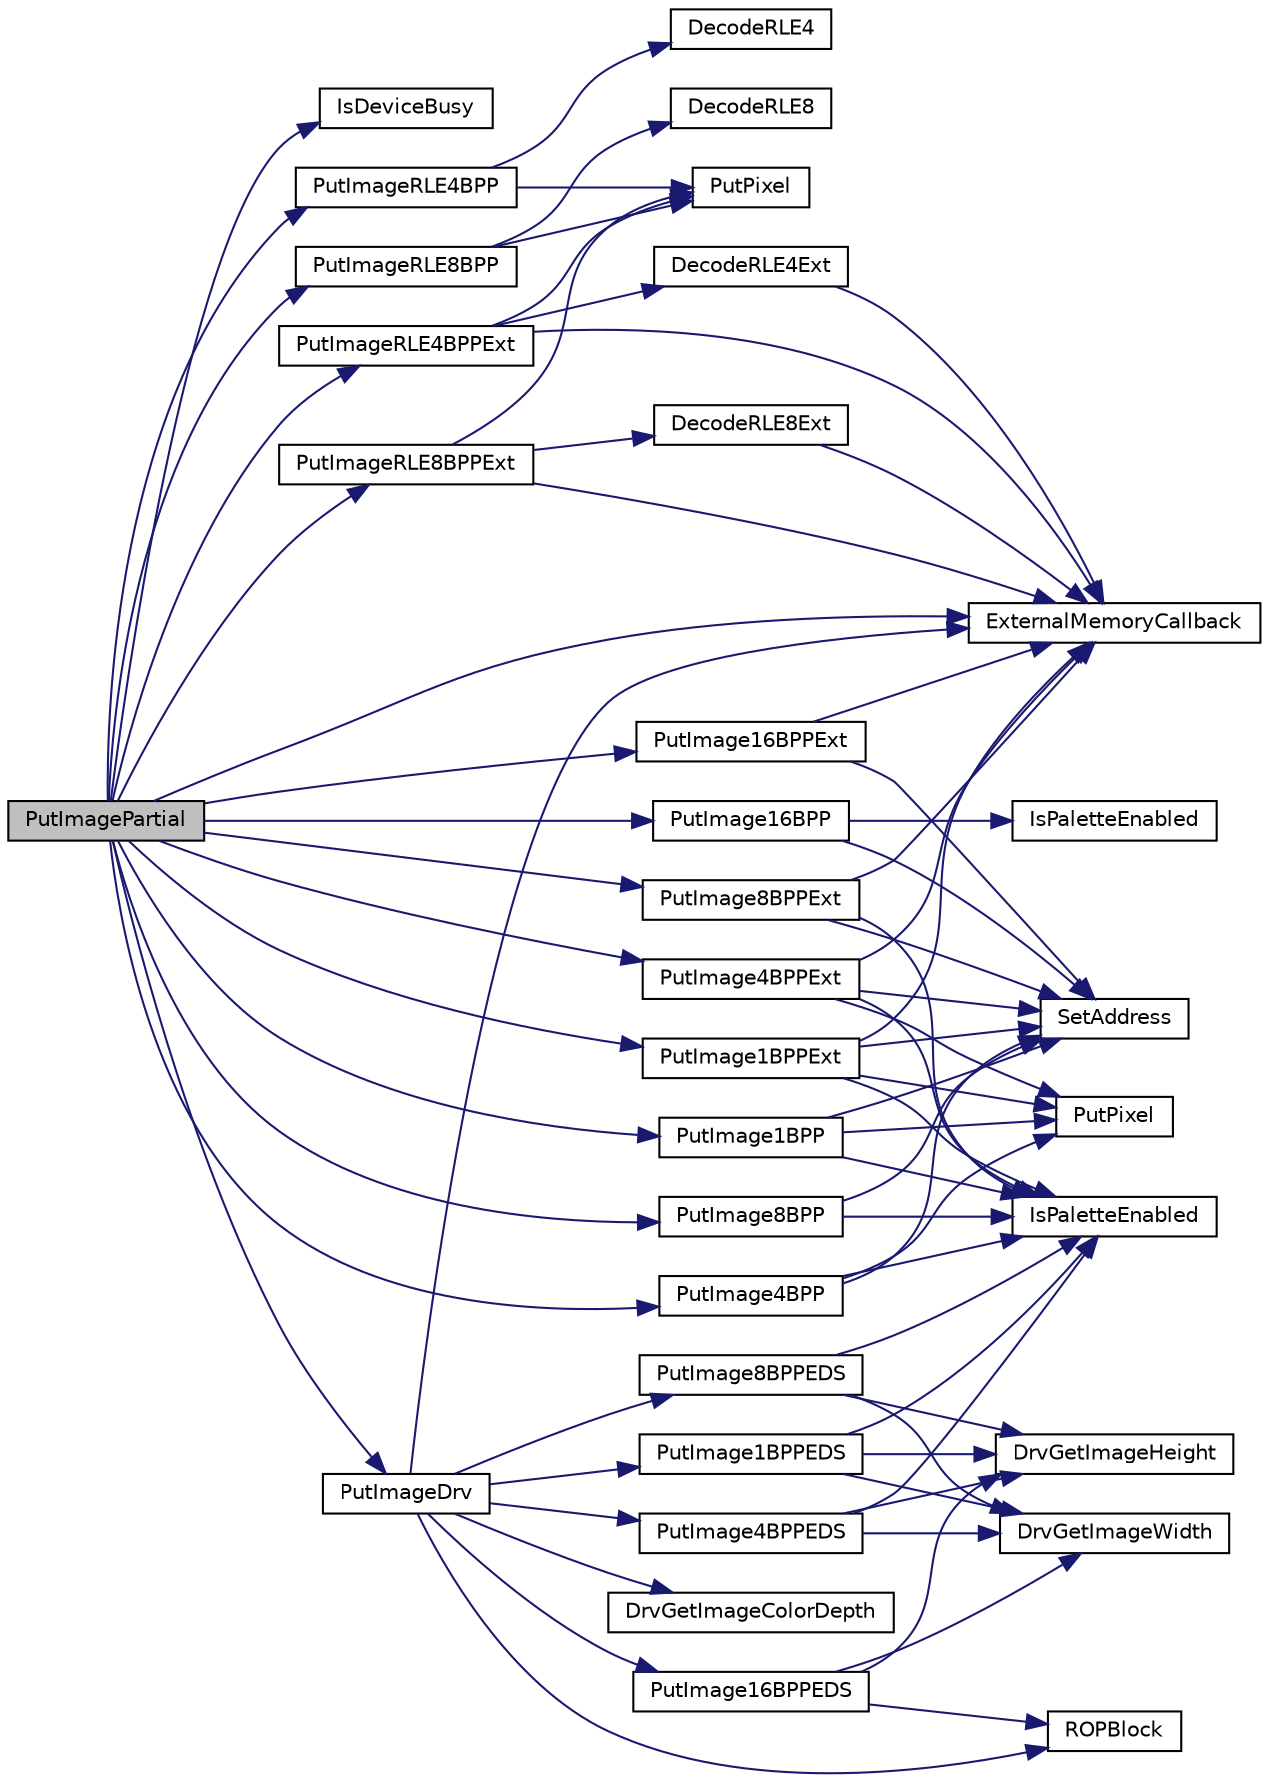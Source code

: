 digraph "PutImagePartial"
{
  edge [fontname="Helvetica",fontsize="10",labelfontname="Helvetica",labelfontsize="10"];
  node [fontname="Helvetica",fontsize="10",shape=record];
  rankdir="LR";
  Node1 [label="PutImagePartial",height=0.2,width=0.4,color="black", fillcolor="grey75", style="filled", fontcolor="black"];
  Node1 -> Node2 [color="midnightblue",fontsize="10",style="solid",fontname="Helvetica"];
  Node2 [label="IsDeviceBusy",height=0.2,width=0.4,color="black", fillcolor="white", style="filled",URL="$drv_t_f_t001_8c.html#a0ff44afc8539dc2bfe7acc1fce987b5a"];
  Node1 -> Node3 [color="midnightblue",fontsize="10",style="solid",fontname="Helvetica"];
  Node3 [label="PutImageRLE4BPP",height=0.2,width=0.4,color="black", fillcolor="white", style="filled",URL="$_primitive_8c.html#a63a90474134e5c0f2848e00cf39ef574"];
  Node3 -> Node4 [color="midnightblue",fontsize="10",style="solid",fontname="Helvetica"];
  Node4 [label="DecodeRLE4",height=0.2,width=0.4,color="black", fillcolor="white", style="filled",URL="$_primitive_8c.html#a848d463f43e397ba75b9f8c5a1273da6"];
  Node3 -> Node5 [color="midnightblue",fontsize="10",style="solid",fontname="Helvetica"];
  Node5 [label="PutPixel",height=0.2,width=0.4,color="black", fillcolor="white", style="filled",URL="$_custom_display_driver_8c.html#a6cfa4c1d70b95212032ceea31f84406b"];
  Node1 -> Node6 [color="midnightblue",fontsize="10",style="solid",fontname="Helvetica"];
  Node6 [label="PutImageRLE8BPP",height=0.2,width=0.4,color="black", fillcolor="white", style="filled",URL="$_primitive_8c.html#a6af05a3ba8686a4530ba7248c0d6ce9f"];
  Node6 -> Node7 [color="midnightblue",fontsize="10",style="solid",fontname="Helvetica"];
  Node7 [label="DecodeRLE8",height=0.2,width=0.4,color="black", fillcolor="white", style="filled",URL="$_primitive_8c.html#acfe74d296794ccb5f0645944749cc581"];
  Node6 -> Node5 [color="midnightblue",fontsize="10",style="solid",fontname="Helvetica"];
  Node1 -> Node8 [color="midnightblue",fontsize="10",style="solid",fontname="Helvetica"];
  Node8 [label="ExternalMemoryCallback",height=0.2,width=0.4,color="black", fillcolor="white", style="filled",URL="$_primitive_8h.html#ae99cb247f7820909774ce7f4d345fc55"];
  Node1 -> Node9 [color="midnightblue",fontsize="10",style="solid",fontname="Helvetica"];
  Node9 [label="PutImageRLE4BPPExt",height=0.2,width=0.4,color="black", fillcolor="white", style="filled",URL="$_primitive_8c.html#a7ca7a3f4f871178447c2d8f96bcec1f8"];
  Node9 -> Node8 [color="midnightblue",fontsize="10",style="solid",fontname="Helvetica"];
  Node9 -> Node10 [color="midnightblue",fontsize="10",style="solid",fontname="Helvetica"];
  Node10 [label="DecodeRLE4Ext",height=0.2,width=0.4,color="black", fillcolor="white", style="filled",URL="$_primitive_8c.html#a6f2622af424b3584230912fb0057cd19"];
  Node10 -> Node8 [color="midnightblue",fontsize="10",style="solid",fontname="Helvetica"];
  Node9 -> Node5 [color="midnightblue",fontsize="10",style="solid",fontname="Helvetica"];
  Node1 -> Node11 [color="midnightblue",fontsize="10",style="solid",fontname="Helvetica"];
  Node11 [label="PutImageRLE8BPPExt",height=0.2,width=0.4,color="black", fillcolor="white", style="filled",URL="$_primitive_8c.html#a42b04fbbc86862504eabe7f61aae37c5"];
  Node11 -> Node8 [color="midnightblue",fontsize="10",style="solid",fontname="Helvetica"];
  Node11 -> Node12 [color="midnightblue",fontsize="10",style="solid",fontname="Helvetica"];
  Node12 [label="DecodeRLE8Ext",height=0.2,width=0.4,color="black", fillcolor="white", style="filled",URL="$_primitive_8c.html#a422405083825a69dcffd13790bb016ca"];
  Node12 -> Node8 [color="midnightblue",fontsize="10",style="solid",fontname="Helvetica"];
  Node11 -> Node5 [color="midnightblue",fontsize="10",style="solid",fontname="Helvetica"];
  Node1 -> Node13 [color="midnightblue",fontsize="10",style="solid",fontname="Helvetica"];
  Node13 [label="PutImage1BPP",height=0.2,width=0.4,color="black", fillcolor="white", style="filled",URL="$_primitive_8c.html#a1717b4c69ac3827f414a7d0486a7e655"];
  Node13 -> Node14 [color="midnightblue",fontsize="10",style="solid",fontname="Helvetica"];
  Node14 [label="SetAddress",height=0.2,width=0.4,color="black", fillcolor="white", style="filled",URL="$drv_t_f_t002_8c.html#a9281d5cad6aa52650d4eba766210719d"];
  Node13 -> Node15 [color="midnightblue",fontsize="10",style="solid",fontname="Helvetica"];
  Node15 [label="IsPaletteEnabled",height=0.2,width=0.4,color="black", fillcolor="white", style="filled",URL="$mchp_gfx_drv_8c.html#a9c8f2ffee9f5da7b256c9d504b9524f3"];
  Node13 -> Node16 [color="midnightblue",fontsize="10",style="solid",fontname="Helvetica"];
  Node16 [label="PutPixel",height=0.2,width=0.4,color="black", fillcolor="white", style="filled",URL="$_u_c1610_8c.html#a6cfa4c1d70b95212032ceea31f84406b"];
  Node1 -> Node17 [color="midnightblue",fontsize="10",style="solid",fontname="Helvetica"];
  Node17 [label="PutImage4BPP",height=0.2,width=0.4,color="black", fillcolor="white", style="filled",URL="$_primitive_8c.html#a099026458e3911ba6beb08545ddcdfa9"];
  Node17 -> Node14 [color="midnightblue",fontsize="10",style="solid",fontname="Helvetica"];
  Node17 -> Node15 [color="midnightblue",fontsize="10",style="solid",fontname="Helvetica"];
  Node17 -> Node16 [color="midnightblue",fontsize="10",style="solid",fontname="Helvetica"];
  Node1 -> Node18 [color="midnightblue",fontsize="10",style="solid",fontname="Helvetica"];
  Node18 [label="PutImage8BPP",height=0.2,width=0.4,color="black", fillcolor="white", style="filled",URL="$_primitive_8c.html#a1715a28b2e6e02f0baf179dec184f0c8"];
  Node18 -> Node14 [color="midnightblue",fontsize="10",style="solid",fontname="Helvetica"];
  Node18 -> Node15 [color="midnightblue",fontsize="10",style="solid",fontname="Helvetica"];
  Node1 -> Node19 [color="midnightblue",fontsize="10",style="solid",fontname="Helvetica"];
  Node19 [label="PutImage16BPP",height=0.2,width=0.4,color="black", fillcolor="white", style="filled",URL="$_primitive_8c.html#abb8751f0f584034aef054a06b2bba5f7"];
  Node19 -> Node14 [color="midnightblue",fontsize="10",style="solid",fontname="Helvetica"];
  Node19 -> Node20 [color="midnightblue",fontsize="10",style="solid",fontname="Helvetica"];
  Node20 [label="IsPaletteEnabled",height=0.2,width=0.4,color="black", fillcolor="white", style="filled",URL="$_s_s_d1926_8c.html#a9c8f2ffee9f5da7b256c9d504b9524f3"];
  Node1 -> Node21 [color="midnightblue",fontsize="10",style="solid",fontname="Helvetica"];
  Node21 [label="PutImage1BPPExt",height=0.2,width=0.4,color="black", fillcolor="white", style="filled",URL="$_primitive_8c.html#a242fda49b42dd671038ccaf9d205826e"];
  Node21 -> Node8 [color="midnightblue",fontsize="10",style="solid",fontname="Helvetica"];
  Node21 -> Node14 [color="midnightblue",fontsize="10",style="solid",fontname="Helvetica"];
  Node21 -> Node15 [color="midnightblue",fontsize="10",style="solid",fontname="Helvetica"];
  Node21 -> Node16 [color="midnightblue",fontsize="10",style="solid",fontname="Helvetica"];
  Node1 -> Node22 [color="midnightblue",fontsize="10",style="solid",fontname="Helvetica"];
  Node22 [label="PutImage4BPPExt",height=0.2,width=0.4,color="black", fillcolor="white", style="filled",URL="$_primitive_8c.html#a0bc5cf9314b94cbf35785835990cbad2"];
  Node22 -> Node8 [color="midnightblue",fontsize="10",style="solid",fontname="Helvetica"];
  Node22 -> Node14 [color="midnightblue",fontsize="10",style="solid",fontname="Helvetica"];
  Node22 -> Node15 [color="midnightblue",fontsize="10",style="solid",fontname="Helvetica"];
  Node22 -> Node16 [color="midnightblue",fontsize="10",style="solid",fontname="Helvetica"];
  Node1 -> Node23 [color="midnightblue",fontsize="10",style="solid",fontname="Helvetica"];
  Node23 [label="PutImage8BPPExt",height=0.2,width=0.4,color="black", fillcolor="white", style="filled",URL="$_primitive_8c.html#ae117fa53fe06fd586a1c51111fe206ff"];
  Node23 -> Node8 [color="midnightblue",fontsize="10",style="solid",fontname="Helvetica"];
  Node23 -> Node14 [color="midnightblue",fontsize="10",style="solid",fontname="Helvetica"];
  Node23 -> Node15 [color="midnightblue",fontsize="10",style="solid",fontname="Helvetica"];
  Node1 -> Node24 [color="midnightblue",fontsize="10",style="solid",fontname="Helvetica"];
  Node24 [label="PutImage16BPPExt",height=0.2,width=0.4,color="black", fillcolor="white", style="filled",URL="$_primitive_8c.html#a9de6ce1bc7e46bbee388df540fdc5235"];
  Node24 -> Node8 [color="midnightblue",fontsize="10",style="solid",fontname="Helvetica"];
  Node24 -> Node14 [color="midnightblue",fontsize="10",style="solid",fontname="Helvetica"];
  Node1 -> Node25 [color="midnightblue",fontsize="10",style="solid",fontname="Helvetica"];
  Node25 [label="PutImageDrv",height=0.2,width=0.4,color="black", fillcolor="white", style="filled",URL="$mchp_gfx_drv_8c.html#aee191840b313f57571ea4d097776f467"];
  Node25 -> Node26 [color="midnightblue",fontsize="10",style="solid",fontname="Helvetica"];
  Node26 [label="ROPBlock",height=0.2,width=0.4,color="black", fillcolor="white", style="filled",URL="$mchp_gfx_drv_8c.html#a0c6cf4c2bc9ef68c22b09f6ced12e887"];
  Node25 -> Node8 [color="midnightblue",fontsize="10",style="solid",fontname="Helvetica"];
  Node25 -> Node27 [color="midnightblue",fontsize="10",style="solid",fontname="Helvetica"];
  Node27 [label="DrvGetImageColorDepth",height=0.2,width=0.4,color="black", fillcolor="white", style="filled",URL="$mchp_gfx_drv_8c.html#a8789e5b54f148a8f95277f12199ad908"];
  Node25 -> Node28 [color="midnightblue",fontsize="10",style="solid",fontname="Helvetica"];
  Node28 [label="PutImage1BPPEDS",height=0.2,width=0.4,color="black", fillcolor="white", style="filled",URL="$mchp_gfx_drv_8c.html#a4208b0edc173be1c383303a918036d21"];
  Node28 -> Node29 [color="midnightblue",fontsize="10",style="solid",fontname="Helvetica"];
  Node29 [label="DrvGetImageWidth",height=0.2,width=0.4,color="black", fillcolor="white", style="filled",URL="$mchp_gfx_drv_8c.html#a05ead627e39e37639c948aeb1b0055e2"];
  Node28 -> Node30 [color="midnightblue",fontsize="10",style="solid",fontname="Helvetica"];
  Node30 [label="DrvGetImageHeight",height=0.2,width=0.4,color="black", fillcolor="white", style="filled",URL="$mchp_gfx_drv_8c.html#a196ad1219f94614d21e8f7c20dfa9d54"];
  Node28 -> Node15 [color="midnightblue",fontsize="10",style="solid",fontname="Helvetica"];
  Node25 -> Node31 [color="midnightblue",fontsize="10",style="solid",fontname="Helvetica"];
  Node31 [label="PutImage4BPPEDS",height=0.2,width=0.4,color="black", fillcolor="white", style="filled",URL="$mchp_gfx_drv_8c.html#aa4f334e326f1e32b14b17588dedd6bc7"];
  Node31 -> Node29 [color="midnightblue",fontsize="10",style="solid",fontname="Helvetica"];
  Node31 -> Node30 [color="midnightblue",fontsize="10",style="solid",fontname="Helvetica"];
  Node31 -> Node15 [color="midnightblue",fontsize="10",style="solid",fontname="Helvetica"];
  Node25 -> Node32 [color="midnightblue",fontsize="10",style="solid",fontname="Helvetica"];
  Node32 [label="PutImage8BPPEDS",height=0.2,width=0.4,color="black", fillcolor="white", style="filled",URL="$mchp_gfx_drv_8c.html#a81bfde5cbdba014db52090c770cbf472"];
  Node32 -> Node29 [color="midnightblue",fontsize="10",style="solid",fontname="Helvetica"];
  Node32 -> Node30 [color="midnightblue",fontsize="10",style="solid",fontname="Helvetica"];
  Node32 -> Node15 [color="midnightblue",fontsize="10",style="solid",fontname="Helvetica"];
  Node25 -> Node33 [color="midnightblue",fontsize="10",style="solid",fontname="Helvetica"];
  Node33 [label="PutImage16BPPEDS",height=0.2,width=0.4,color="black", fillcolor="white", style="filled",URL="$mchp_gfx_drv_8c.html#a48026f6dba24749b390f5a671923da57"];
  Node33 -> Node29 [color="midnightblue",fontsize="10",style="solid",fontname="Helvetica"];
  Node33 -> Node30 [color="midnightblue",fontsize="10",style="solid",fontname="Helvetica"];
  Node33 -> Node26 [color="midnightblue",fontsize="10",style="solid",fontname="Helvetica"];
}
